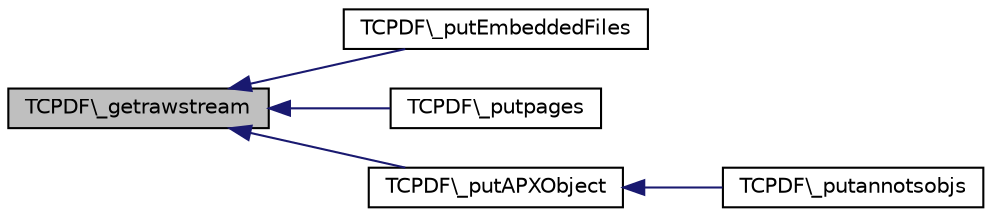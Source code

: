 digraph G
{
  edge [fontname="Helvetica",fontsize="10",labelfontname="Helvetica",labelfontsize="10"];
  node [fontname="Helvetica",fontsize="10",shape=record];
  rankdir="LR";
  Node1 [label="TCPDF\\_getrawstream",height=0.2,width=0.4,color="black", fillcolor="grey75", style="filled" fontcolor="black"];
  Node1 -> Node2 [dir="back",color="midnightblue",fontsize="10",style="solid",fontname="Helvetica"];
  Node2 [label="TCPDF\\_putEmbeddedFiles",height=0.2,width=0.4,color="black", fillcolor="white", style="filled",URL="$classTCPDF.html#ad3e9b80cfbd309301aa9a10d29282749",tooltip="Embedd the attached files."];
  Node1 -> Node3 [dir="back",color="midnightblue",fontsize="10",style="solid",fontname="Helvetica"];
  Node3 [label="TCPDF\\_putpages",height=0.2,width=0.4,color="black", fillcolor="white", style="filled",URL="$classTCPDF.html#a65bfa0bffc92dd5c359c114b837c81c0",tooltip="Output pages (and replace page number aliases)."];
  Node1 -> Node4 [dir="back",color="midnightblue",fontsize="10",style="solid",fontname="Helvetica"];
  Node4 [label="TCPDF\\_putAPXObject",height=0.2,width=0.4,color="black", fillcolor="white", style="filled",URL="$classTCPDF.html#a4235ea24726644eb13d82a2ebe8ee882",tooltip="Put appearance streams XObject used to define annotation&#39;s appearance states."];
  Node4 -> Node5 [dir="back",color="midnightblue",fontsize="10",style="solid",fontname="Helvetica"];
  Node5 [label="TCPDF\\_putannotsobjs",height=0.2,width=0.4,color="black", fillcolor="white", style="filled",URL="$classTCPDF.html#a9dabd5e4c0295bd5caef55968375da9e",tooltip="Output annotations objects for all pages."];
}
